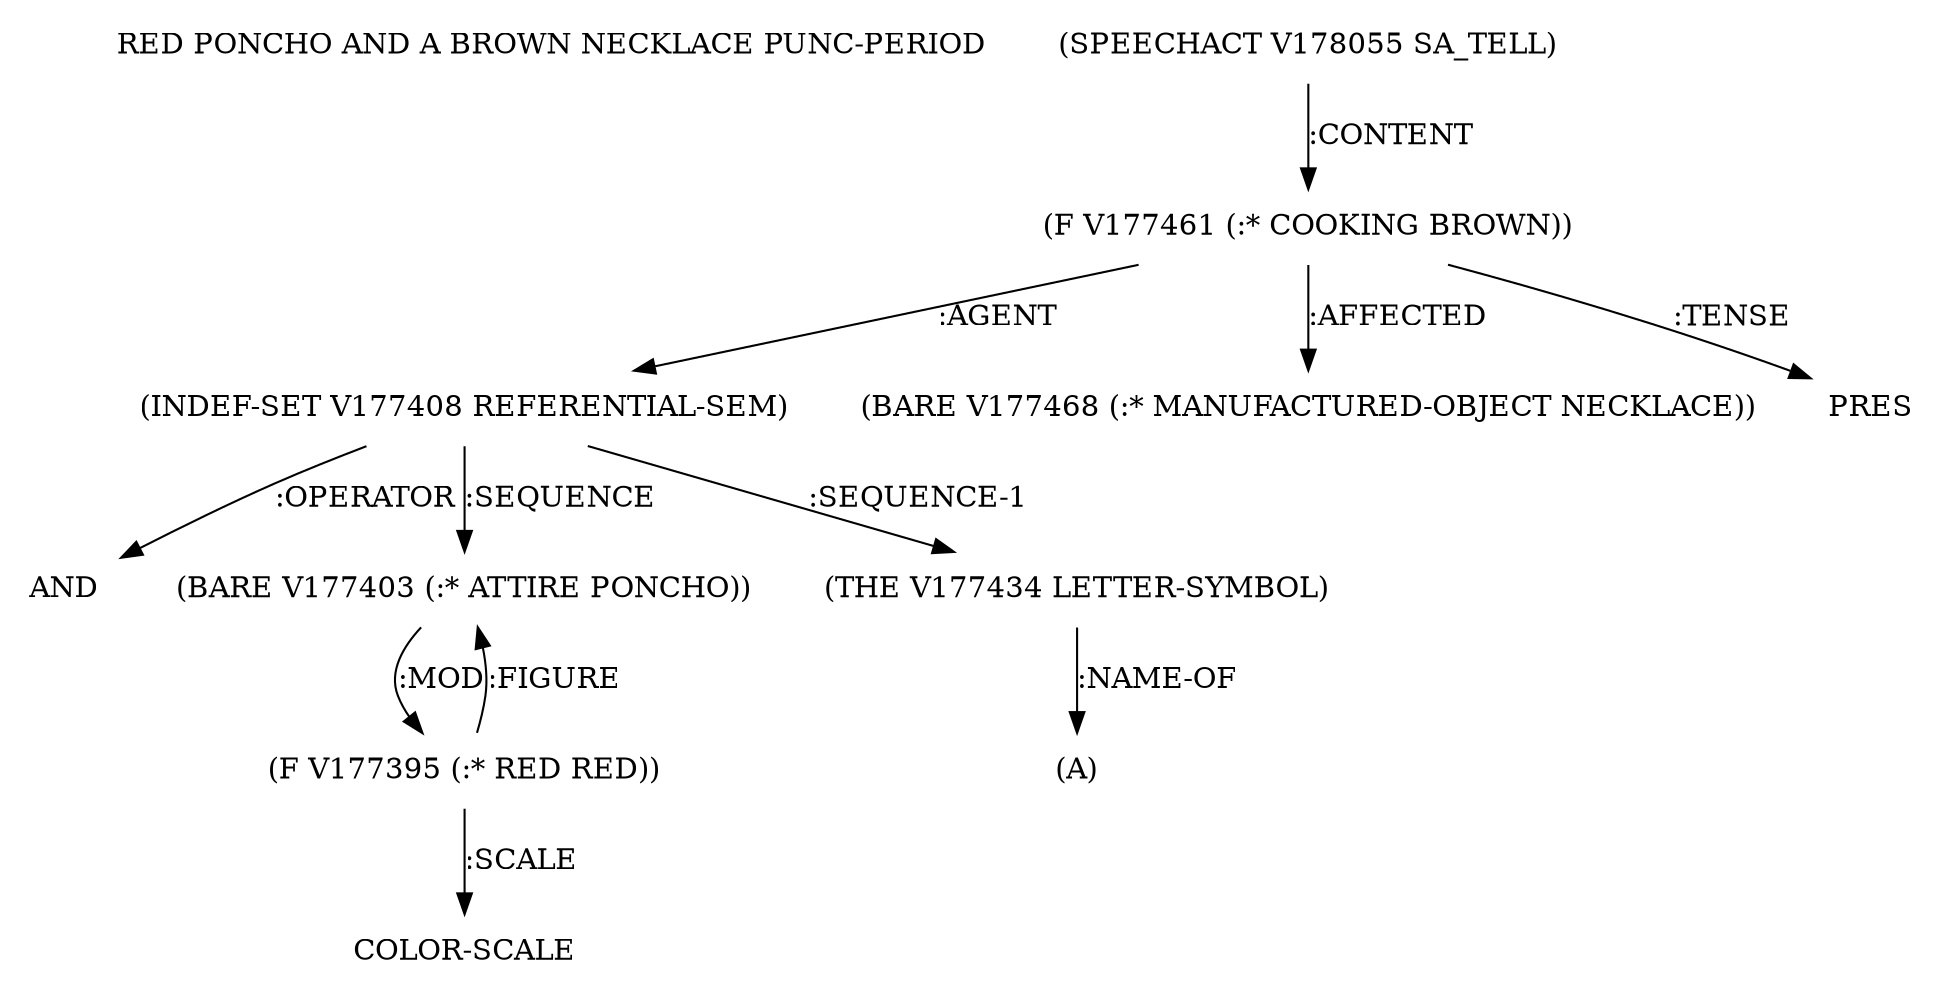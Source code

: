 digraph Terms {
  node [shape=none]
  "RED PONCHO AND A BROWN NECKLACE PUNC-PERIOD"
  "V178055" [label="(SPEECHACT V178055 SA_TELL)"]
  "V178055" -> "V177461" [label=":CONTENT"]
  "V177461" [label="(F V177461 (:* COOKING BROWN))"]
  "V177461" -> "V177408" [label=":AGENT"]
  "V177461" -> "V177468" [label=":AFFECTED"]
  "V177461" -> "NT178140" [label=":TENSE"]
  "NT178140" [label="PRES"]
  "V177408" [label="(INDEF-SET V177408 REFERENTIAL-SEM)"]
  "V177408" -> "NT178141" [label=":OPERATOR"]
  "NT178141" [label="AND"]
  "V177408" -> "V177403" [label=":SEQUENCE"]
  "V177408" -> "V177434" [label=":SEQUENCE-1"]
  "V177403" [label="(BARE V177403 (:* ATTIRE PONCHO))"]
  "V177403" -> "V177395" [label=":MOD"]
  "V177395" [label="(F V177395 (:* RED RED))"]
  "V177395" -> "V177403" [label=":FIGURE"]
  "V177395" -> "NT178142" [label=":SCALE"]
  "NT178142" [label="COLOR-SCALE"]
  "V177434" [label="(THE V177434 LETTER-SYMBOL)"]
  "V177434" -> "NT178143" [label=":NAME-OF"]
  "NT178143" [label="(A)"]
  "V177468" [label="(BARE V177468 (:* MANUFACTURED-OBJECT NECKLACE))"]
}
